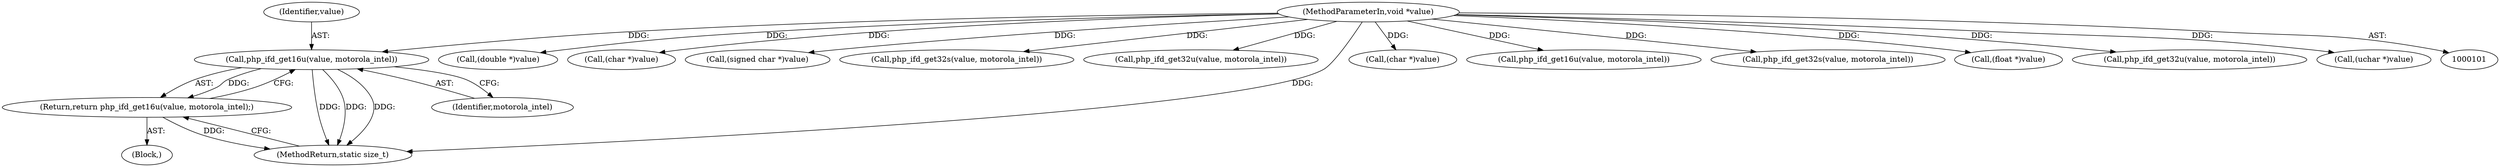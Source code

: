 digraph "0_php-src_1cda0d7c2ffb62d8331c64e703131d9cabdc03ea@pointer" {
"1000125" [label="(Call,php_ifd_get16u(value, motorola_intel))"];
"1000102" [label="(MethodParameterIn,void *value)"];
"1000124" [label="(Return,return php_ifd_get16u(value, motorola_intel);)"];
"1000210" [label="(Call,(double *)value)"];
"1000164" [label="(Call,(char *)value)"];
"1000114" [label="(Call,(signed char *)value)"];
"1000183" [label="(Call,php_ifd_get32s(value, motorola_intel))"];
"1000126" [label="(Identifier,value)"];
"1000154" [label="(Call,php_ifd_get32u(value, motorola_intel))"];
"1000124" [label="(Return,return php_ifd_get16u(value, motorola_intel);)"];
"1000110" [label="(Block,)"];
"1000139" [label="(Call,(char *)value)"];
"1000189" [label="(Call,php_ifd_get16u(value, motorola_intel))"];
"1000194" [label="(Call,php_ifd_get32s(value, motorola_intel))"];
"1000127" [label="(Identifier,motorola_intel)"];
"1000125" [label="(Call,php_ifd_get16u(value, motorola_intel))"];
"1000215" [label="(MethodReturn,static size_t)"];
"1000102" [label="(MethodParameterIn,void *value)"];
"1000202" [label="(Call,(float *)value)"];
"1000130" [label="(Call,php_ifd_get32u(value, motorola_intel))"];
"1000120" [label="(Call,(uchar *)value)"];
"1000125" -> "1000124"  [label="AST: "];
"1000125" -> "1000127"  [label="CFG: "];
"1000126" -> "1000125"  [label="AST: "];
"1000127" -> "1000125"  [label="AST: "];
"1000124" -> "1000125"  [label="CFG: "];
"1000125" -> "1000215"  [label="DDG: "];
"1000125" -> "1000215"  [label="DDG: "];
"1000125" -> "1000215"  [label="DDG: "];
"1000125" -> "1000124"  [label="DDG: "];
"1000102" -> "1000125"  [label="DDG: "];
"1000102" -> "1000101"  [label="AST: "];
"1000102" -> "1000215"  [label="DDG: "];
"1000102" -> "1000114"  [label="DDG: "];
"1000102" -> "1000120"  [label="DDG: "];
"1000102" -> "1000130"  [label="DDG: "];
"1000102" -> "1000139"  [label="DDG: "];
"1000102" -> "1000154"  [label="DDG: "];
"1000102" -> "1000164"  [label="DDG: "];
"1000102" -> "1000183"  [label="DDG: "];
"1000102" -> "1000189"  [label="DDG: "];
"1000102" -> "1000194"  [label="DDG: "];
"1000102" -> "1000202"  [label="DDG: "];
"1000102" -> "1000210"  [label="DDG: "];
"1000124" -> "1000110"  [label="AST: "];
"1000215" -> "1000124"  [label="CFG: "];
"1000124" -> "1000215"  [label="DDG: "];
}

